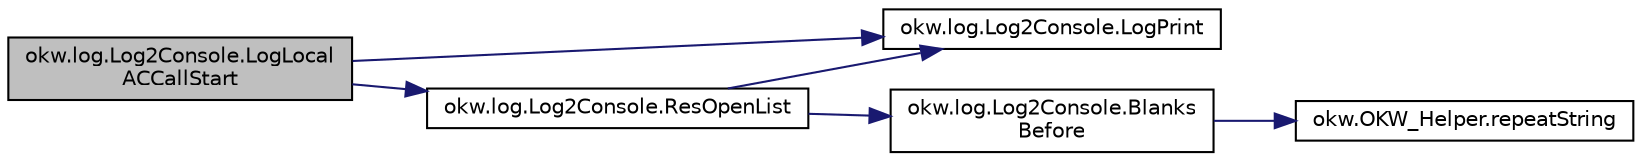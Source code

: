 digraph "okw.log.Log2Console.LogLocalACCallStart"
{
 // INTERACTIVE_SVG=YES
 // LATEX_PDF_SIZE
  edge [fontname="Helvetica",fontsize="10",labelfontname="Helvetica",labelfontsize="10"];
  node [fontname="Helvetica",fontsize="10",shape=record];
  rankdir="LR";
  Node124 [label="okw.log.Log2Console.LogLocal\lACCallStart",height=0.2,width=0.4,color="black", fillcolor="grey75", style="filled", fontcolor="black",tooltip=" "];
  Node124 -> Node125 [color="midnightblue",fontsize="10",style="solid",fontname="Helvetica"];
  Node125 [label="okw.log.Log2Console.ResOpenList",height=0.2,width=0.4,color="black", fillcolor="white", style="filled",URL="$classokw_1_1log_1_1_log2_console.html#af99ba81cf4d8e14d5fe19070f12ae5cb",tooltip="LogFunctionStartDebug: Opens a debug outline level with the ."];
  Node125 -> Node126 [color="midnightblue",fontsize="10",style="solid",fontname="Helvetica"];
  Node126 [label="okw.log.Log2Console.LogPrint",height=0.2,width=0.4,color="black", fillcolor="white", style="filled",URL="$classokw_1_1log_1_1_log2_console.html#a76c2788140c26471575dfa92c118d1dc",tooltip="LogPrint: Prints the given message to the results."];
  Node125 -> Node127 [color="midnightblue",fontsize="10",style="solid",fontname="Helvetica"];
  Node127 [label="okw.log.Log2Console.Blanks\lBefore",height=0.2,width=0.4,color="black", fillcolor="white", style="filled",URL="$classokw_1_1log_1_1_log2_console.html#a418e8bba5b89f56ddaf2fea089dd24b2",tooltip="Erzeugt die Einrücktiefe für die Console-Ausgabe."];
  Node127 -> Node128 [color="midnightblue",fontsize="10",style="solid",fontname="Helvetica"];
  Node128 [label="okw.OKW_Helper.repeatString",height=0.2,width=0.4,color="black", fillcolor="white", style="filled",URL="$classokw_1_1_o_k_w___helper.html#ab5e676787808ed174e603c1e3bfcd176",tooltip=" "];
  Node124 -> Node126 [color="midnightblue",fontsize="10",style="solid",fontname="Helvetica"];
}
